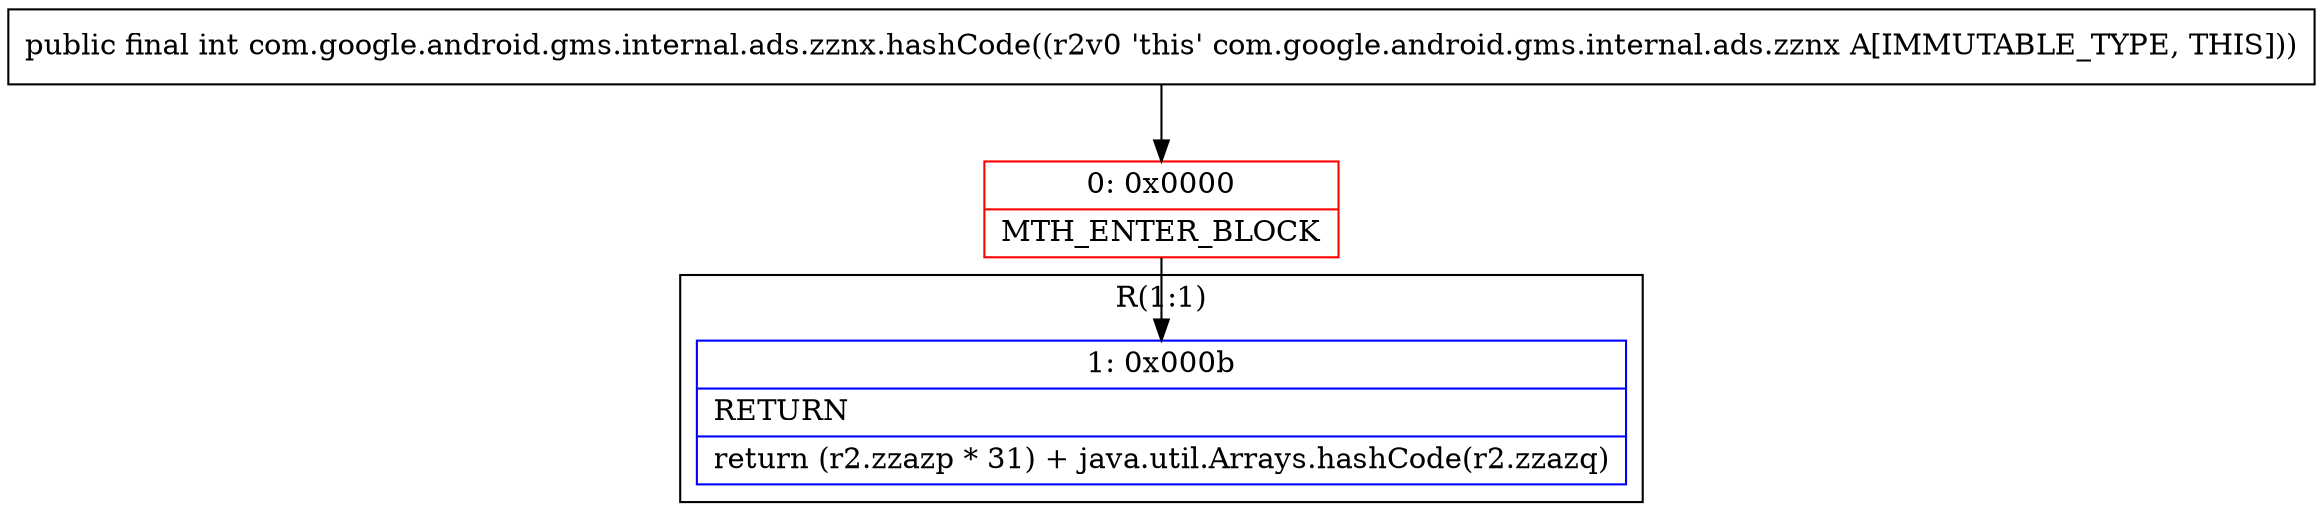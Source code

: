 digraph "CFG forcom.google.android.gms.internal.ads.zznx.hashCode()I" {
subgraph cluster_Region_719859123 {
label = "R(1:1)";
node [shape=record,color=blue];
Node_1 [shape=record,label="{1\:\ 0x000b|RETURN\l|return (r2.zzazp * 31) + java.util.Arrays.hashCode(r2.zzazq)\l}"];
}
Node_0 [shape=record,color=red,label="{0\:\ 0x0000|MTH_ENTER_BLOCK\l}"];
MethodNode[shape=record,label="{public final int com.google.android.gms.internal.ads.zznx.hashCode((r2v0 'this' com.google.android.gms.internal.ads.zznx A[IMMUTABLE_TYPE, THIS])) }"];
MethodNode -> Node_0;
Node_0 -> Node_1;
}

